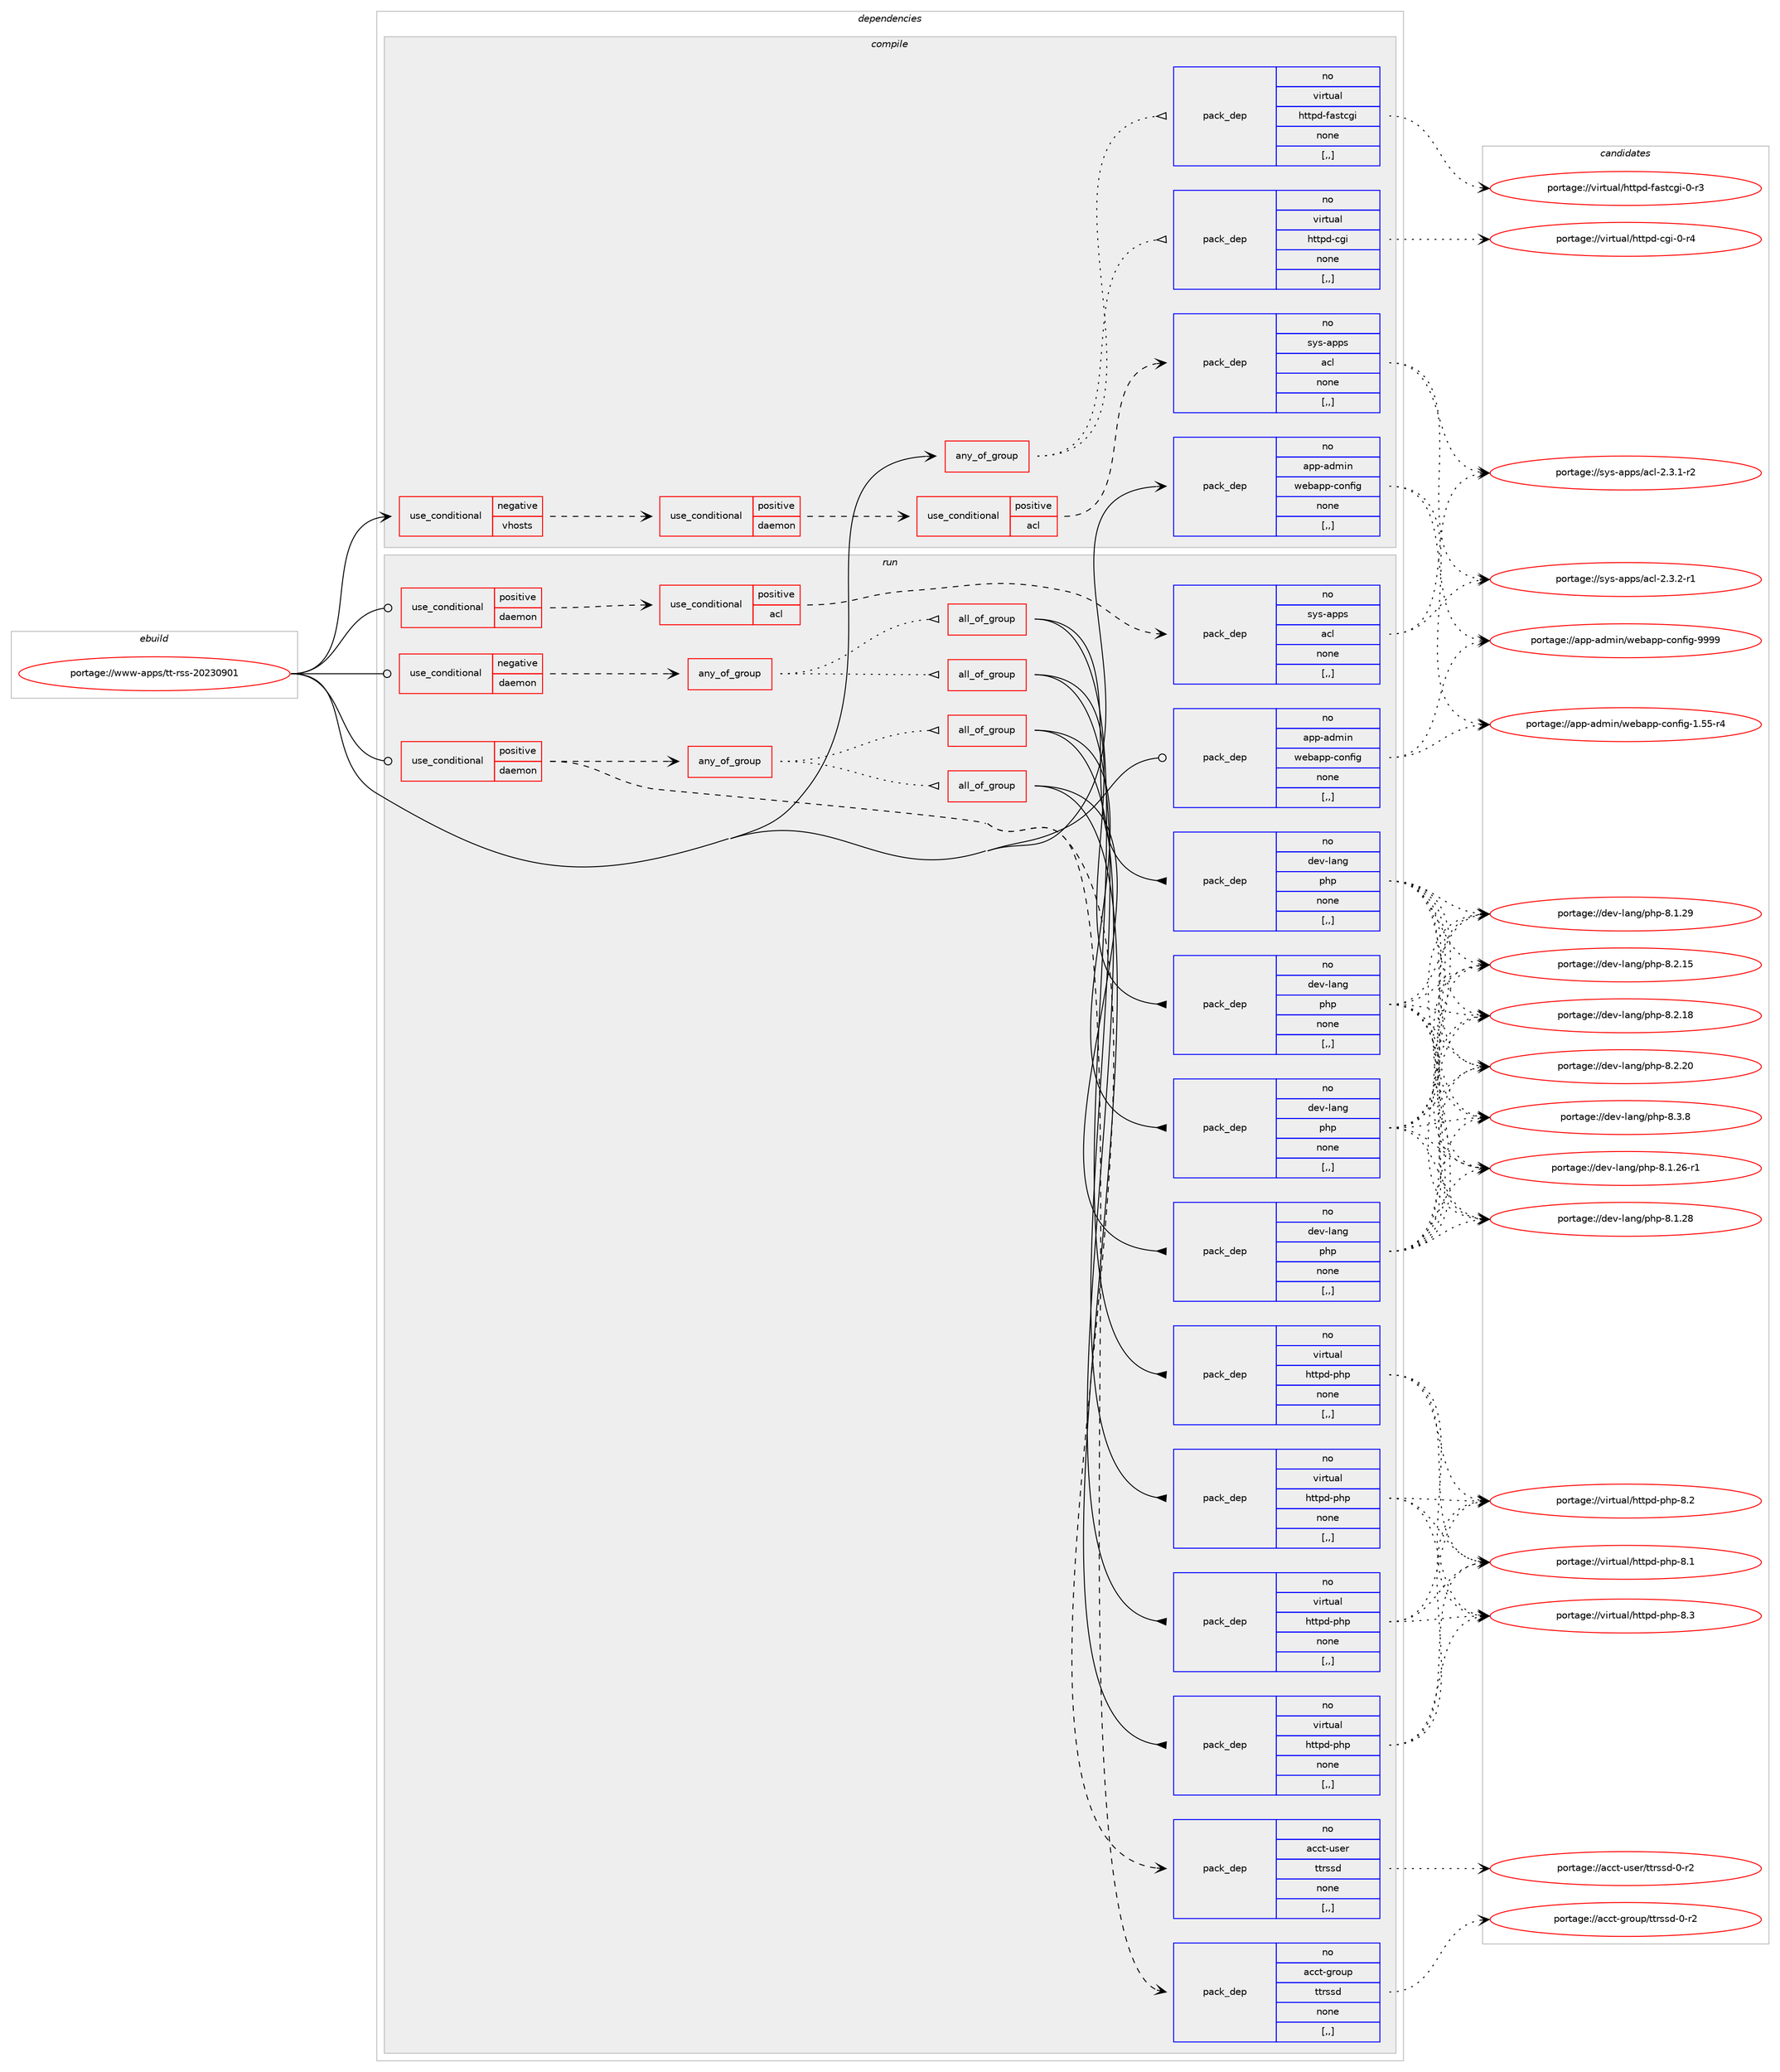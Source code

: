 digraph prolog {

# *************
# Graph options
# *************

newrank=true;
concentrate=true;
compound=true;
graph [rankdir=LR,fontname=Helvetica,fontsize=10,ranksep=1.5];#, ranksep=2.5, nodesep=0.2];
edge  [arrowhead=vee];
node  [fontname=Helvetica,fontsize=10];

# **********
# The ebuild
# **********

subgraph cluster_leftcol {
color=gray;
rank=same;
label=<<i>ebuild</i>>;
id [label="portage://www-apps/tt-rss-20230901", color=red, width=4, href="../www-apps/tt-rss-20230901.svg"];
}

# ****************
# The dependencies
# ****************

subgraph cluster_midcol {
color=gray;
label=<<i>dependencies</i>>;
subgraph cluster_compile {
fillcolor="#eeeeee";
style=filled;
label=<<i>compile</i>>;
subgraph any3035 {
dependency438224 [label=<<TABLE BORDER="0" CELLBORDER="1" CELLSPACING="0" CELLPADDING="4"><TR><TD CELLPADDING="10">any_of_group</TD></TR></TABLE>>, shape=none, color=red];subgraph pack318475 {
dependency438225 [label=<<TABLE BORDER="0" CELLBORDER="1" CELLSPACING="0" CELLPADDING="4" WIDTH="220"><TR><TD ROWSPAN="6" CELLPADDING="30">pack_dep</TD></TR><TR><TD WIDTH="110">no</TD></TR><TR><TD>virtual</TD></TR><TR><TD>httpd-cgi</TD></TR><TR><TD>none</TD></TR><TR><TD>[,,]</TD></TR></TABLE>>, shape=none, color=blue];
}
dependency438224:e -> dependency438225:w [weight=20,style="dotted",arrowhead="oinv"];
subgraph pack318476 {
dependency438226 [label=<<TABLE BORDER="0" CELLBORDER="1" CELLSPACING="0" CELLPADDING="4" WIDTH="220"><TR><TD ROWSPAN="6" CELLPADDING="30">pack_dep</TD></TR><TR><TD WIDTH="110">no</TD></TR><TR><TD>virtual</TD></TR><TR><TD>httpd-fastcgi</TD></TR><TR><TD>none</TD></TR><TR><TD>[,,]</TD></TR></TABLE>>, shape=none, color=blue];
}
dependency438224:e -> dependency438226:w [weight=20,style="dotted",arrowhead="oinv"];
}
id:e -> dependency438224:w [weight=20,style="solid",arrowhead="vee"];
subgraph cond116512 {
dependency438227 [label=<<TABLE BORDER="0" CELLBORDER="1" CELLSPACING="0" CELLPADDING="4"><TR><TD ROWSPAN="3" CELLPADDING="10">use_conditional</TD></TR><TR><TD>negative</TD></TR><TR><TD>vhosts</TD></TR></TABLE>>, shape=none, color=red];
subgraph cond116513 {
dependency438228 [label=<<TABLE BORDER="0" CELLBORDER="1" CELLSPACING="0" CELLPADDING="4"><TR><TD ROWSPAN="3" CELLPADDING="10">use_conditional</TD></TR><TR><TD>positive</TD></TR><TR><TD>daemon</TD></TR></TABLE>>, shape=none, color=red];
subgraph cond116514 {
dependency438229 [label=<<TABLE BORDER="0" CELLBORDER="1" CELLSPACING="0" CELLPADDING="4"><TR><TD ROWSPAN="3" CELLPADDING="10">use_conditional</TD></TR><TR><TD>positive</TD></TR><TR><TD>acl</TD></TR></TABLE>>, shape=none, color=red];
subgraph pack318477 {
dependency438230 [label=<<TABLE BORDER="0" CELLBORDER="1" CELLSPACING="0" CELLPADDING="4" WIDTH="220"><TR><TD ROWSPAN="6" CELLPADDING="30">pack_dep</TD></TR><TR><TD WIDTH="110">no</TD></TR><TR><TD>sys-apps</TD></TR><TR><TD>acl</TD></TR><TR><TD>none</TD></TR><TR><TD>[,,]</TD></TR></TABLE>>, shape=none, color=blue];
}
dependency438229:e -> dependency438230:w [weight=20,style="dashed",arrowhead="vee"];
}
dependency438228:e -> dependency438229:w [weight=20,style="dashed",arrowhead="vee"];
}
dependency438227:e -> dependency438228:w [weight=20,style="dashed",arrowhead="vee"];
}
id:e -> dependency438227:w [weight=20,style="solid",arrowhead="vee"];
subgraph pack318478 {
dependency438231 [label=<<TABLE BORDER="0" CELLBORDER="1" CELLSPACING="0" CELLPADDING="4" WIDTH="220"><TR><TD ROWSPAN="6" CELLPADDING="30">pack_dep</TD></TR><TR><TD WIDTH="110">no</TD></TR><TR><TD>app-admin</TD></TR><TR><TD>webapp-config</TD></TR><TR><TD>none</TD></TR><TR><TD>[,,]</TD></TR></TABLE>>, shape=none, color=blue];
}
id:e -> dependency438231:w [weight=20,style="solid",arrowhead="vee"];
}
subgraph cluster_compileandrun {
fillcolor="#eeeeee";
style=filled;
label=<<i>compile and run</i>>;
}
subgraph cluster_run {
fillcolor="#eeeeee";
style=filled;
label=<<i>run</i>>;
subgraph cond116515 {
dependency438232 [label=<<TABLE BORDER="0" CELLBORDER="1" CELLSPACING="0" CELLPADDING="4"><TR><TD ROWSPAN="3" CELLPADDING="10">use_conditional</TD></TR><TR><TD>negative</TD></TR><TR><TD>daemon</TD></TR></TABLE>>, shape=none, color=red];
subgraph any3036 {
dependency438233 [label=<<TABLE BORDER="0" CELLBORDER="1" CELLSPACING="0" CELLPADDING="4"><TR><TD CELLPADDING="10">any_of_group</TD></TR></TABLE>>, shape=none, color=red];subgraph all205 {
dependency438234 [label=<<TABLE BORDER="0" CELLBORDER="1" CELLSPACING="0" CELLPADDING="4"><TR><TD CELLPADDING="10">all_of_group</TD></TR></TABLE>>, shape=none, color=red];subgraph pack318479 {
dependency438235 [label=<<TABLE BORDER="0" CELLBORDER="1" CELLSPACING="0" CELLPADDING="4" WIDTH="220"><TR><TD ROWSPAN="6" CELLPADDING="30">pack_dep</TD></TR><TR><TD WIDTH="110">no</TD></TR><TR><TD>virtual</TD></TR><TR><TD>httpd-php</TD></TR><TR><TD>none</TD></TR><TR><TD>[,,]</TD></TR></TABLE>>, shape=none, color=blue];
}
dependency438234:e -> dependency438235:w [weight=20,style="solid",arrowhead="inv"];
subgraph pack318480 {
dependency438236 [label=<<TABLE BORDER="0" CELLBORDER="1" CELLSPACING="0" CELLPADDING="4" WIDTH="220"><TR><TD ROWSPAN="6" CELLPADDING="30">pack_dep</TD></TR><TR><TD WIDTH="110">no</TD></TR><TR><TD>dev-lang</TD></TR><TR><TD>php</TD></TR><TR><TD>none</TD></TR><TR><TD>[,,]</TD></TR></TABLE>>, shape=none, color=blue];
}
dependency438234:e -> dependency438236:w [weight=20,style="solid",arrowhead="inv"];
}
dependency438233:e -> dependency438234:w [weight=20,style="dotted",arrowhead="oinv"];
subgraph all206 {
dependency438237 [label=<<TABLE BORDER="0" CELLBORDER="1" CELLSPACING="0" CELLPADDING="4"><TR><TD CELLPADDING="10">all_of_group</TD></TR></TABLE>>, shape=none, color=red];subgraph pack318481 {
dependency438238 [label=<<TABLE BORDER="0" CELLBORDER="1" CELLSPACING="0" CELLPADDING="4" WIDTH="220"><TR><TD ROWSPAN="6" CELLPADDING="30">pack_dep</TD></TR><TR><TD WIDTH="110">no</TD></TR><TR><TD>virtual</TD></TR><TR><TD>httpd-php</TD></TR><TR><TD>none</TD></TR><TR><TD>[,,]</TD></TR></TABLE>>, shape=none, color=blue];
}
dependency438237:e -> dependency438238:w [weight=20,style="solid",arrowhead="inv"];
subgraph pack318482 {
dependency438239 [label=<<TABLE BORDER="0" CELLBORDER="1" CELLSPACING="0" CELLPADDING="4" WIDTH="220"><TR><TD ROWSPAN="6" CELLPADDING="30">pack_dep</TD></TR><TR><TD WIDTH="110">no</TD></TR><TR><TD>dev-lang</TD></TR><TR><TD>php</TD></TR><TR><TD>none</TD></TR><TR><TD>[,,]</TD></TR></TABLE>>, shape=none, color=blue];
}
dependency438237:e -> dependency438239:w [weight=20,style="solid",arrowhead="inv"];
}
dependency438233:e -> dependency438237:w [weight=20,style="dotted",arrowhead="oinv"];
}
dependency438232:e -> dependency438233:w [weight=20,style="dashed",arrowhead="vee"];
}
id:e -> dependency438232:w [weight=20,style="solid",arrowhead="odot"];
subgraph cond116516 {
dependency438240 [label=<<TABLE BORDER="0" CELLBORDER="1" CELLSPACING="0" CELLPADDING="4"><TR><TD ROWSPAN="3" CELLPADDING="10">use_conditional</TD></TR><TR><TD>positive</TD></TR><TR><TD>daemon</TD></TR></TABLE>>, shape=none, color=red];
subgraph cond116517 {
dependency438241 [label=<<TABLE BORDER="0" CELLBORDER="1" CELLSPACING="0" CELLPADDING="4"><TR><TD ROWSPAN="3" CELLPADDING="10">use_conditional</TD></TR><TR><TD>positive</TD></TR><TR><TD>acl</TD></TR></TABLE>>, shape=none, color=red];
subgraph pack318483 {
dependency438242 [label=<<TABLE BORDER="0" CELLBORDER="1" CELLSPACING="0" CELLPADDING="4" WIDTH="220"><TR><TD ROWSPAN="6" CELLPADDING="30">pack_dep</TD></TR><TR><TD WIDTH="110">no</TD></TR><TR><TD>sys-apps</TD></TR><TR><TD>acl</TD></TR><TR><TD>none</TD></TR><TR><TD>[,,]</TD></TR></TABLE>>, shape=none, color=blue];
}
dependency438241:e -> dependency438242:w [weight=20,style="dashed",arrowhead="vee"];
}
dependency438240:e -> dependency438241:w [weight=20,style="dashed",arrowhead="vee"];
}
id:e -> dependency438240:w [weight=20,style="solid",arrowhead="odot"];
subgraph cond116518 {
dependency438243 [label=<<TABLE BORDER="0" CELLBORDER="1" CELLSPACING="0" CELLPADDING="4"><TR><TD ROWSPAN="3" CELLPADDING="10">use_conditional</TD></TR><TR><TD>positive</TD></TR><TR><TD>daemon</TD></TR></TABLE>>, shape=none, color=red];
subgraph pack318484 {
dependency438244 [label=<<TABLE BORDER="0" CELLBORDER="1" CELLSPACING="0" CELLPADDING="4" WIDTH="220"><TR><TD ROWSPAN="6" CELLPADDING="30">pack_dep</TD></TR><TR><TD WIDTH="110">no</TD></TR><TR><TD>acct-user</TD></TR><TR><TD>ttrssd</TD></TR><TR><TD>none</TD></TR><TR><TD>[,,]</TD></TR></TABLE>>, shape=none, color=blue];
}
dependency438243:e -> dependency438244:w [weight=20,style="dashed",arrowhead="vee"];
subgraph pack318485 {
dependency438245 [label=<<TABLE BORDER="0" CELLBORDER="1" CELLSPACING="0" CELLPADDING="4" WIDTH="220"><TR><TD ROWSPAN="6" CELLPADDING="30">pack_dep</TD></TR><TR><TD WIDTH="110">no</TD></TR><TR><TD>acct-group</TD></TR><TR><TD>ttrssd</TD></TR><TR><TD>none</TD></TR><TR><TD>[,,]</TD></TR></TABLE>>, shape=none, color=blue];
}
dependency438243:e -> dependency438245:w [weight=20,style="dashed",arrowhead="vee"];
subgraph any3037 {
dependency438246 [label=<<TABLE BORDER="0" CELLBORDER="1" CELLSPACING="0" CELLPADDING="4"><TR><TD CELLPADDING="10">any_of_group</TD></TR></TABLE>>, shape=none, color=red];subgraph all207 {
dependency438247 [label=<<TABLE BORDER="0" CELLBORDER="1" CELLSPACING="0" CELLPADDING="4"><TR><TD CELLPADDING="10">all_of_group</TD></TR></TABLE>>, shape=none, color=red];subgraph pack318486 {
dependency438248 [label=<<TABLE BORDER="0" CELLBORDER="1" CELLSPACING="0" CELLPADDING="4" WIDTH="220"><TR><TD ROWSPAN="6" CELLPADDING="30">pack_dep</TD></TR><TR><TD WIDTH="110">no</TD></TR><TR><TD>virtual</TD></TR><TR><TD>httpd-php</TD></TR><TR><TD>none</TD></TR><TR><TD>[,,]</TD></TR></TABLE>>, shape=none, color=blue];
}
dependency438247:e -> dependency438248:w [weight=20,style="solid",arrowhead="inv"];
subgraph pack318487 {
dependency438249 [label=<<TABLE BORDER="0" CELLBORDER="1" CELLSPACING="0" CELLPADDING="4" WIDTH="220"><TR><TD ROWSPAN="6" CELLPADDING="30">pack_dep</TD></TR><TR><TD WIDTH="110">no</TD></TR><TR><TD>dev-lang</TD></TR><TR><TD>php</TD></TR><TR><TD>none</TD></TR><TR><TD>[,,]</TD></TR></TABLE>>, shape=none, color=blue];
}
dependency438247:e -> dependency438249:w [weight=20,style="solid",arrowhead="inv"];
}
dependency438246:e -> dependency438247:w [weight=20,style="dotted",arrowhead="oinv"];
subgraph all208 {
dependency438250 [label=<<TABLE BORDER="0" CELLBORDER="1" CELLSPACING="0" CELLPADDING="4"><TR><TD CELLPADDING="10">all_of_group</TD></TR></TABLE>>, shape=none, color=red];subgraph pack318488 {
dependency438251 [label=<<TABLE BORDER="0" CELLBORDER="1" CELLSPACING="0" CELLPADDING="4" WIDTH="220"><TR><TD ROWSPAN="6" CELLPADDING="30">pack_dep</TD></TR><TR><TD WIDTH="110">no</TD></TR><TR><TD>virtual</TD></TR><TR><TD>httpd-php</TD></TR><TR><TD>none</TD></TR><TR><TD>[,,]</TD></TR></TABLE>>, shape=none, color=blue];
}
dependency438250:e -> dependency438251:w [weight=20,style="solid",arrowhead="inv"];
subgraph pack318489 {
dependency438252 [label=<<TABLE BORDER="0" CELLBORDER="1" CELLSPACING="0" CELLPADDING="4" WIDTH="220"><TR><TD ROWSPAN="6" CELLPADDING="30">pack_dep</TD></TR><TR><TD WIDTH="110">no</TD></TR><TR><TD>dev-lang</TD></TR><TR><TD>php</TD></TR><TR><TD>none</TD></TR><TR><TD>[,,]</TD></TR></TABLE>>, shape=none, color=blue];
}
dependency438250:e -> dependency438252:w [weight=20,style="solid",arrowhead="inv"];
}
dependency438246:e -> dependency438250:w [weight=20,style="dotted",arrowhead="oinv"];
}
dependency438243:e -> dependency438246:w [weight=20,style="dashed",arrowhead="vee"];
}
id:e -> dependency438243:w [weight=20,style="solid",arrowhead="odot"];
subgraph pack318490 {
dependency438253 [label=<<TABLE BORDER="0" CELLBORDER="1" CELLSPACING="0" CELLPADDING="4" WIDTH="220"><TR><TD ROWSPAN="6" CELLPADDING="30">pack_dep</TD></TR><TR><TD WIDTH="110">no</TD></TR><TR><TD>app-admin</TD></TR><TR><TD>webapp-config</TD></TR><TR><TD>none</TD></TR><TR><TD>[,,]</TD></TR></TABLE>>, shape=none, color=blue];
}
id:e -> dependency438253:w [weight=20,style="solid",arrowhead="odot"];
}
}

# **************
# The candidates
# **************

subgraph cluster_choices {
rank=same;
color=gray;
label=<<i>candidates</i>>;

subgraph choice318475 {
color=black;
nodesep=1;
choice1181051141161179710847104116116112100459910310545484511452 [label="portage://virtual/httpd-cgi-0-r4", color=red, width=4,href="../virtual/httpd-cgi-0-r4.svg"];
dependency438225:e -> choice1181051141161179710847104116116112100459910310545484511452:w [style=dotted,weight="100"];
}
subgraph choice318476 {
color=black;
nodesep=1;
choice118105114116117971084710411611611210045102971151169910310545484511451 [label="portage://virtual/httpd-fastcgi-0-r3", color=red, width=4,href="../virtual/httpd-fastcgi-0-r3.svg"];
dependency438226:e -> choice118105114116117971084710411611611210045102971151169910310545484511451:w [style=dotted,weight="100"];
}
subgraph choice318477 {
color=black;
nodesep=1;
choice11512111545971121121154797991084550465146494511450 [label="portage://sys-apps/acl-2.3.1-r2", color=red, width=4,href="../sys-apps/acl-2.3.1-r2.svg"];
choice11512111545971121121154797991084550465146504511449 [label="portage://sys-apps/acl-2.3.2-r1", color=red, width=4,href="../sys-apps/acl-2.3.2-r1.svg"];
dependency438230:e -> choice11512111545971121121154797991084550465146494511450:w [style=dotted,weight="100"];
dependency438230:e -> choice11512111545971121121154797991084550465146504511449:w [style=dotted,weight="100"];
}
subgraph choice318478 {
color=black;
nodesep=1;
choice971121124597100109105110471191019897112112459911111010210510345494653534511452 [label="portage://app-admin/webapp-config-1.55-r4", color=red, width=4,href="../app-admin/webapp-config-1.55-r4.svg"];
choice97112112459710010910511047119101989711211245991111101021051034557575757 [label="portage://app-admin/webapp-config-9999", color=red, width=4,href="../app-admin/webapp-config-9999.svg"];
dependency438231:e -> choice971121124597100109105110471191019897112112459911111010210510345494653534511452:w [style=dotted,weight="100"];
dependency438231:e -> choice97112112459710010910511047119101989711211245991111101021051034557575757:w [style=dotted,weight="100"];
}
subgraph choice318479 {
color=black;
nodesep=1;
choice11810511411611797108471041161161121004511210411245564649 [label="portage://virtual/httpd-php-8.1", color=red, width=4,href="../virtual/httpd-php-8.1.svg"];
choice11810511411611797108471041161161121004511210411245564650 [label="portage://virtual/httpd-php-8.2", color=red, width=4,href="../virtual/httpd-php-8.2.svg"];
choice11810511411611797108471041161161121004511210411245564651 [label="portage://virtual/httpd-php-8.3", color=red, width=4,href="../virtual/httpd-php-8.3.svg"];
dependency438235:e -> choice11810511411611797108471041161161121004511210411245564649:w [style=dotted,weight="100"];
dependency438235:e -> choice11810511411611797108471041161161121004511210411245564650:w [style=dotted,weight="100"];
dependency438235:e -> choice11810511411611797108471041161161121004511210411245564651:w [style=dotted,weight="100"];
}
subgraph choice318480 {
color=black;
nodesep=1;
choice100101118451089711010347112104112455646494650544511449 [label="portage://dev-lang/php-8.1.26-r1", color=red, width=4,href="../dev-lang/php-8.1.26-r1.svg"];
choice10010111845108971101034711210411245564649465056 [label="portage://dev-lang/php-8.1.28", color=red, width=4,href="../dev-lang/php-8.1.28.svg"];
choice10010111845108971101034711210411245564649465057 [label="portage://dev-lang/php-8.1.29", color=red, width=4,href="../dev-lang/php-8.1.29.svg"];
choice10010111845108971101034711210411245564650464953 [label="portage://dev-lang/php-8.2.15", color=red, width=4,href="../dev-lang/php-8.2.15.svg"];
choice10010111845108971101034711210411245564650464956 [label="portage://dev-lang/php-8.2.18", color=red, width=4,href="../dev-lang/php-8.2.18.svg"];
choice10010111845108971101034711210411245564650465048 [label="portage://dev-lang/php-8.2.20", color=red, width=4,href="../dev-lang/php-8.2.20.svg"];
choice100101118451089711010347112104112455646514656 [label="portage://dev-lang/php-8.3.8", color=red, width=4,href="../dev-lang/php-8.3.8.svg"];
dependency438236:e -> choice100101118451089711010347112104112455646494650544511449:w [style=dotted,weight="100"];
dependency438236:e -> choice10010111845108971101034711210411245564649465056:w [style=dotted,weight="100"];
dependency438236:e -> choice10010111845108971101034711210411245564649465057:w [style=dotted,weight="100"];
dependency438236:e -> choice10010111845108971101034711210411245564650464953:w [style=dotted,weight="100"];
dependency438236:e -> choice10010111845108971101034711210411245564650464956:w [style=dotted,weight="100"];
dependency438236:e -> choice10010111845108971101034711210411245564650465048:w [style=dotted,weight="100"];
dependency438236:e -> choice100101118451089711010347112104112455646514656:w [style=dotted,weight="100"];
}
subgraph choice318481 {
color=black;
nodesep=1;
choice11810511411611797108471041161161121004511210411245564649 [label="portage://virtual/httpd-php-8.1", color=red, width=4,href="../virtual/httpd-php-8.1.svg"];
choice11810511411611797108471041161161121004511210411245564650 [label="portage://virtual/httpd-php-8.2", color=red, width=4,href="../virtual/httpd-php-8.2.svg"];
choice11810511411611797108471041161161121004511210411245564651 [label="portage://virtual/httpd-php-8.3", color=red, width=4,href="../virtual/httpd-php-8.3.svg"];
dependency438238:e -> choice11810511411611797108471041161161121004511210411245564649:w [style=dotted,weight="100"];
dependency438238:e -> choice11810511411611797108471041161161121004511210411245564650:w [style=dotted,weight="100"];
dependency438238:e -> choice11810511411611797108471041161161121004511210411245564651:w [style=dotted,weight="100"];
}
subgraph choice318482 {
color=black;
nodesep=1;
choice100101118451089711010347112104112455646494650544511449 [label="portage://dev-lang/php-8.1.26-r1", color=red, width=4,href="../dev-lang/php-8.1.26-r1.svg"];
choice10010111845108971101034711210411245564649465056 [label="portage://dev-lang/php-8.1.28", color=red, width=4,href="../dev-lang/php-8.1.28.svg"];
choice10010111845108971101034711210411245564649465057 [label="portage://dev-lang/php-8.1.29", color=red, width=4,href="../dev-lang/php-8.1.29.svg"];
choice10010111845108971101034711210411245564650464953 [label="portage://dev-lang/php-8.2.15", color=red, width=4,href="../dev-lang/php-8.2.15.svg"];
choice10010111845108971101034711210411245564650464956 [label="portage://dev-lang/php-8.2.18", color=red, width=4,href="../dev-lang/php-8.2.18.svg"];
choice10010111845108971101034711210411245564650465048 [label="portage://dev-lang/php-8.2.20", color=red, width=4,href="../dev-lang/php-8.2.20.svg"];
choice100101118451089711010347112104112455646514656 [label="portage://dev-lang/php-8.3.8", color=red, width=4,href="../dev-lang/php-8.3.8.svg"];
dependency438239:e -> choice100101118451089711010347112104112455646494650544511449:w [style=dotted,weight="100"];
dependency438239:e -> choice10010111845108971101034711210411245564649465056:w [style=dotted,weight="100"];
dependency438239:e -> choice10010111845108971101034711210411245564649465057:w [style=dotted,weight="100"];
dependency438239:e -> choice10010111845108971101034711210411245564650464953:w [style=dotted,weight="100"];
dependency438239:e -> choice10010111845108971101034711210411245564650464956:w [style=dotted,weight="100"];
dependency438239:e -> choice10010111845108971101034711210411245564650465048:w [style=dotted,weight="100"];
dependency438239:e -> choice100101118451089711010347112104112455646514656:w [style=dotted,weight="100"];
}
subgraph choice318483 {
color=black;
nodesep=1;
choice11512111545971121121154797991084550465146494511450 [label="portage://sys-apps/acl-2.3.1-r2", color=red, width=4,href="../sys-apps/acl-2.3.1-r2.svg"];
choice11512111545971121121154797991084550465146504511449 [label="portage://sys-apps/acl-2.3.2-r1", color=red, width=4,href="../sys-apps/acl-2.3.2-r1.svg"];
dependency438242:e -> choice11512111545971121121154797991084550465146494511450:w [style=dotted,weight="100"];
dependency438242:e -> choice11512111545971121121154797991084550465146504511449:w [style=dotted,weight="100"];
}
subgraph choice318484 {
color=black;
nodesep=1;
choice979999116451171151011144711611611411511510045484511450 [label="portage://acct-user/ttrssd-0-r2", color=red, width=4,href="../acct-user/ttrssd-0-r2.svg"];
dependency438244:e -> choice979999116451171151011144711611611411511510045484511450:w [style=dotted,weight="100"];
}
subgraph choice318485 {
color=black;
nodesep=1;
choice979999116451031141111171124711611611411511510045484511450 [label="portage://acct-group/ttrssd-0-r2", color=red, width=4,href="../acct-group/ttrssd-0-r2.svg"];
dependency438245:e -> choice979999116451031141111171124711611611411511510045484511450:w [style=dotted,weight="100"];
}
subgraph choice318486 {
color=black;
nodesep=1;
choice11810511411611797108471041161161121004511210411245564649 [label="portage://virtual/httpd-php-8.1", color=red, width=4,href="../virtual/httpd-php-8.1.svg"];
choice11810511411611797108471041161161121004511210411245564650 [label="portage://virtual/httpd-php-8.2", color=red, width=4,href="../virtual/httpd-php-8.2.svg"];
choice11810511411611797108471041161161121004511210411245564651 [label="portage://virtual/httpd-php-8.3", color=red, width=4,href="../virtual/httpd-php-8.3.svg"];
dependency438248:e -> choice11810511411611797108471041161161121004511210411245564649:w [style=dotted,weight="100"];
dependency438248:e -> choice11810511411611797108471041161161121004511210411245564650:w [style=dotted,weight="100"];
dependency438248:e -> choice11810511411611797108471041161161121004511210411245564651:w [style=dotted,weight="100"];
}
subgraph choice318487 {
color=black;
nodesep=1;
choice100101118451089711010347112104112455646494650544511449 [label="portage://dev-lang/php-8.1.26-r1", color=red, width=4,href="../dev-lang/php-8.1.26-r1.svg"];
choice10010111845108971101034711210411245564649465056 [label="portage://dev-lang/php-8.1.28", color=red, width=4,href="../dev-lang/php-8.1.28.svg"];
choice10010111845108971101034711210411245564649465057 [label="portage://dev-lang/php-8.1.29", color=red, width=4,href="../dev-lang/php-8.1.29.svg"];
choice10010111845108971101034711210411245564650464953 [label="portage://dev-lang/php-8.2.15", color=red, width=4,href="../dev-lang/php-8.2.15.svg"];
choice10010111845108971101034711210411245564650464956 [label="portage://dev-lang/php-8.2.18", color=red, width=4,href="../dev-lang/php-8.2.18.svg"];
choice10010111845108971101034711210411245564650465048 [label="portage://dev-lang/php-8.2.20", color=red, width=4,href="../dev-lang/php-8.2.20.svg"];
choice100101118451089711010347112104112455646514656 [label="portage://dev-lang/php-8.3.8", color=red, width=4,href="../dev-lang/php-8.3.8.svg"];
dependency438249:e -> choice100101118451089711010347112104112455646494650544511449:w [style=dotted,weight="100"];
dependency438249:e -> choice10010111845108971101034711210411245564649465056:w [style=dotted,weight="100"];
dependency438249:e -> choice10010111845108971101034711210411245564649465057:w [style=dotted,weight="100"];
dependency438249:e -> choice10010111845108971101034711210411245564650464953:w [style=dotted,weight="100"];
dependency438249:e -> choice10010111845108971101034711210411245564650464956:w [style=dotted,weight="100"];
dependency438249:e -> choice10010111845108971101034711210411245564650465048:w [style=dotted,weight="100"];
dependency438249:e -> choice100101118451089711010347112104112455646514656:w [style=dotted,weight="100"];
}
subgraph choice318488 {
color=black;
nodesep=1;
choice11810511411611797108471041161161121004511210411245564649 [label="portage://virtual/httpd-php-8.1", color=red, width=4,href="../virtual/httpd-php-8.1.svg"];
choice11810511411611797108471041161161121004511210411245564650 [label="portage://virtual/httpd-php-8.2", color=red, width=4,href="../virtual/httpd-php-8.2.svg"];
choice11810511411611797108471041161161121004511210411245564651 [label="portage://virtual/httpd-php-8.3", color=red, width=4,href="../virtual/httpd-php-8.3.svg"];
dependency438251:e -> choice11810511411611797108471041161161121004511210411245564649:w [style=dotted,weight="100"];
dependency438251:e -> choice11810511411611797108471041161161121004511210411245564650:w [style=dotted,weight="100"];
dependency438251:e -> choice11810511411611797108471041161161121004511210411245564651:w [style=dotted,weight="100"];
}
subgraph choice318489 {
color=black;
nodesep=1;
choice100101118451089711010347112104112455646494650544511449 [label="portage://dev-lang/php-8.1.26-r1", color=red, width=4,href="../dev-lang/php-8.1.26-r1.svg"];
choice10010111845108971101034711210411245564649465056 [label="portage://dev-lang/php-8.1.28", color=red, width=4,href="../dev-lang/php-8.1.28.svg"];
choice10010111845108971101034711210411245564649465057 [label="portage://dev-lang/php-8.1.29", color=red, width=4,href="../dev-lang/php-8.1.29.svg"];
choice10010111845108971101034711210411245564650464953 [label="portage://dev-lang/php-8.2.15", color=red, width=4,href="../dev-lang/php-8.2.15.svg"];
choice10010111845108971101034711210411245564650464956 [label="portage://dev-lang/php-8.2.18", color=red, width=4,href="../dev-lang/php-8.2.18.svg"];
choice10010111845108971101034711210411245564650465048 [label="portage://dev-lang/php-8.2.20", color=red, width=4,href="../dev-lang/php-8.2.20.svg"];
choice100101118451089711010347112104112455646514656 [label="portage://dev-lang/php-8.3.8", color=red, width=4,href="../dev-lang/php-8.3.8.svg"];
dependency438252:e -> choice100101118451089711010347112104112455646494650544511449:w [style=dotted,weight="100"];
dependency438252:e -> choice10010111845108971101034711210411245564649465056:w [style=dotted,weight="100"];
dependency438252:e -> choice10010111845108971101034711210411245564649465057:w [style=dotted,weight="100"];
dependency438252:e -> choice10010111845108971101034711210411245564650464953:w [style=dotted,weight="100"];
dependency438252:e -> choice10010111845108971101034711210411245564650464956:w [style=dotted,weight="100"];
dependency438252:e -> choice10010111845108971101034711210411245564650465048:w [style=dotted,weight="100"];
dependency438252:e -> choice100101118451089711010347112104112455646514656:w [style=dotted,weight="100"];
}
subgraph choice318490 {
color=black;
nodesep=1;
choice971121124597100109105110471191019897112112459911111010210510345494653534511452 [label="portage://app-admin/webapp-config-1.55-r4", color=red, width=4,href="../app-admin/webapp-config-1.55-r4.svg"];
choice97112112459710010910511047119101989711211245991111101021051034557575757 [label="portage://app-admin/webapp-config-9999", color=red, width=4,href="../app-admin/webapp-config-9999.svg"];
dependency438253:e -> choice971121124597100109105110471191019897112112459911111010210510345494653534511452:w [style=dotted,weight="100"];
dependency438253:e -> choice97112112459710010910511047119101989711211245991111101021051034557575757:w [style=dotted,weight="100"];
}
}

}

